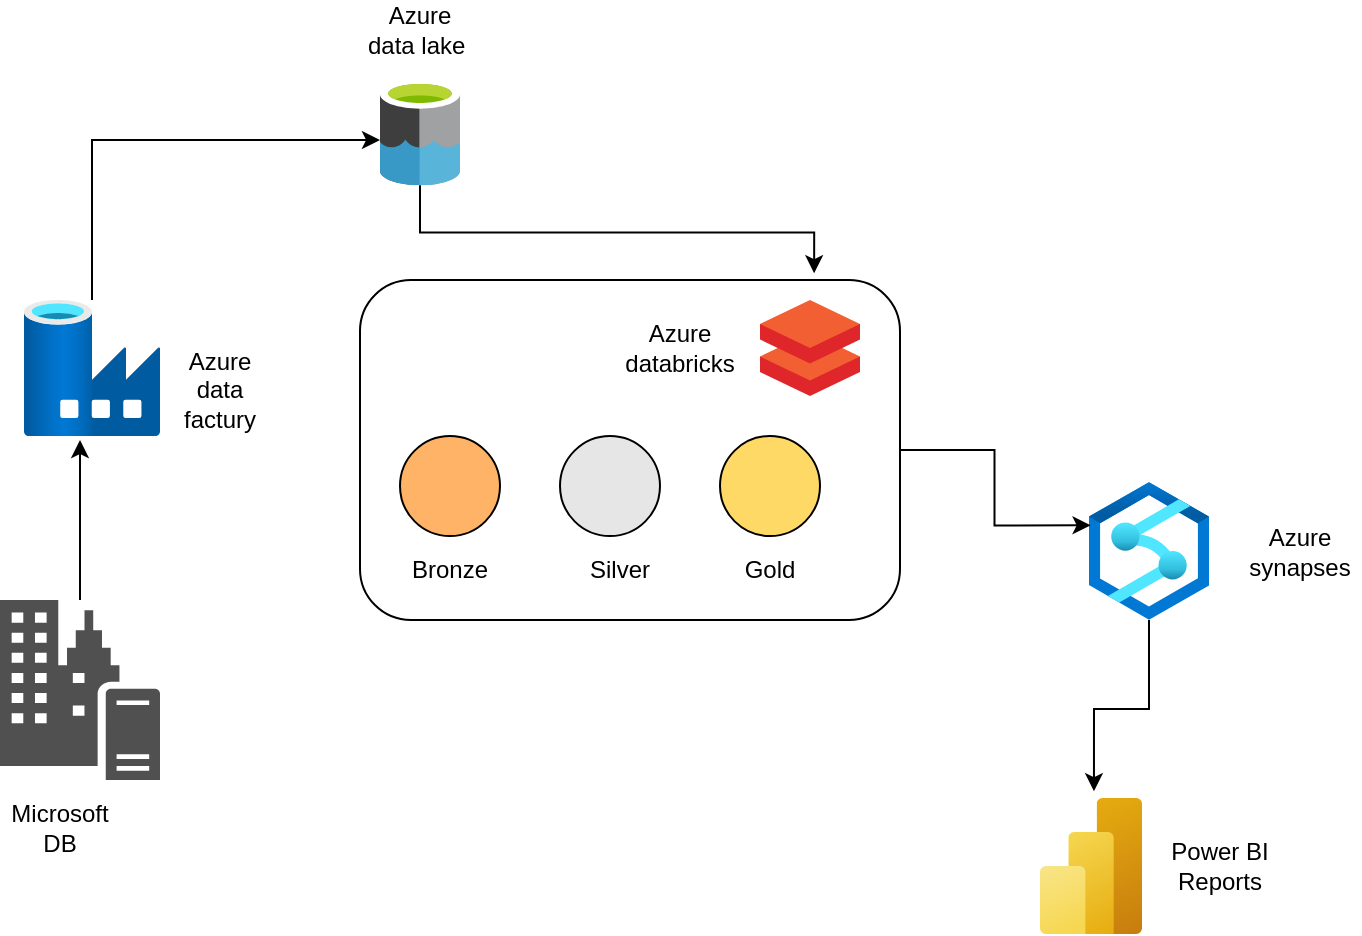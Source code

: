 <mxfile version="24.0.5" type="github">
  <diagram name="Page-1" id="PxmCyCZ4UFxQDSuyPdEX">
    <mxGraphModel dx="1050" dy="557" grid="1" gridSize="10" guides="1" tooltips="1" connect="1" arrows="1" fold="1" page="1" pageScale="1" pageWidth="850" pageHeight="1100" math="0" shadow="0">
      <root>
        <mxCell id="0" />
        <mxCell id="1" parent="0" />
        <mxCell id="pCtttp1D0MLg0LnyUsTL-11" style="edgeStyle=orthogonalEdgeStyle;rounded=0;orthogonalLoop=1;jettySize=auto;html=1;" edge="1" parent="1" source="pCtttp1D0MLg0LnyUsTL-1">
          <mxGeometry relative="1" as="geometry">
            <mxPoint x="70" y="230" as="targetPoint" />
          </mxGeometry>
        </mxCell>
        <mxCell id="pCtttp1D0MLg0LnyUsTL-1" value="" style="sketch=0;pointerEvents=1;shadow=0;dashed=0;html=1;strokeColor=none;fillColor=#505050;labelPosition=center;verticalLabelPosition=bottom;verticalAlign=top;outlineConnect=0;align=center;shape=mxgraph.office.servers.on_premises_server;" vertex="1" parent="1">
          <mxGeometry x="30" y="310" width="80" height="90" as="geometry" />
        </mxCell>
        <mxCell id="pCtttp1D0MLg0LnyUsTL-2" value="" style="image;aspect=fixed;html=1;points=[];align=center;fontSize=12;image=img/lib/azure2/databases/Data_Factory.svg;" vertex="1" parent="1">
          <mxGeometry x="42" y="160" width="68" height="68" as="geometry" />
        </mxCell>
        <mxCell id="pCtttp1D0MLg0LnyUsTL-3" value="" style="rounded=1;whiteSpace=wrap;html=1;" vertex="1" parent="1">
          <mxGeometry x="210" y="150" width="270" height="170" as="geometry" />
        </mxCell>
        <mxCell id="pCtttp1D0MLg0LnyUsTL-4" value="" style="image;sketch=0;aspect=fixed;html=1;points=[];align=center;fontSize=12;image=img/lib/mscae/Databricks.svg;" vertex="1" parent="1">
          <mxGeometry x="410" y="160" width="50" height="48" as="geometry" />
        </mxCell>
        <mxCell id="pCtttp1D0MLg0LnyUsTL-5" value="" style="ellipse;whiteSpace=wrap;html=1;aspect=fixed;fillColor=#FFB366;" vertex="1" parent="1">
          <mxGeometry x="230" y="228" width="50" height="50" as="geometry" />
        </mxCell>
        <mxCell id="pCtttp1D0MLg0LnyUsTL-6" value="" style="ellipse;whiteSpace=wrap;html=1;aspect=fixed;fillColor=#E6E6E6;" vertex="1" parent="1">
          <mxGeometry x="310" y="228" width="50" height="50" as="geometry" />
        </mxCell>
        <mxCell id="pCtttp1D0MLg0LnyUsTL-7" value="" style="ellipse;whiteSpace=wrap;html=1;aspect=fixed;fillColor=#FFD966;" vertex="1" parent="1">
          <mxGeometry x="390" y="228" width="50" height="50" as="geometry" />
        </mxCell>
        <mxCell id="pCtttp1D0MLg0LnyUsTL-8" value="" style="image;aspect=fixed;html=1;points=[];align=center;fontSize=12;image=img/lib/azure2/analytics/Azure_Synapse_Analytics.svg;" vertex="1" parent="1">
          <mxGeometry x="574.5" y="251" width="60" height="69" as="geometry" />
        </mxCell>
        <mxCell id="pCtttp1D0MLg0LnyUsTL-9" value="" style="image;aspect=fixed;html=1;points=[];align=center;fontSize=12;image=img/lib/azure2/analytics/Power_BI_Embedded.svg;" vertex="1" parent="1">
          <mxGeometry x="550" y="409" width="51" height="68" as="geometry" />
        </mxCell>
        <mxCell id="pCtttp1D0MLg0LnyUsTL-10" value="" style="image;sketch=0;aspect=fixed;html=1;points=[];align=center;fontSize=12;image=img/lib/mscae/Data_Lake.svg;" vertex="1" parent="1">
          <mxGeometry x="220" y="50" width="40" height="52.63" as="geometry" />
        </mxCell>
        <mxCell id="pCtttp1D0MLg0LnyUsTL-12" style="edgeStyle=orthogonalEdgeStyle;rounded=0;orthogonalLoop=1;jettySize=auto;html=1;" edge="1" parent="1" source="pCtttp1D0MLg0LnyUsTL-2">
          <mxGeometry relative="1" as="geometry">
            <mxPoint x="220" y="80" as="targetPoint" />
            <Array as="points">
              <mxPoint x="76" y="80" />
            </Array>
          </mxGeometry>
        </mxCell>
        <mxCell id="pCtttp1D0MLg0LnyUsTL-14" style="edgeStyle=orthogonalEdgeStyle;rounded=0;orthogonalLoop=1;jettySize=auto;html=1;exitX=1;exitY=0.5;exitDx=0;exitDy=0;entryX=0.013;entryY=0.314;entryDx=0;entryDy=0;entryPerimeter=0;" edge="1" parent="1" source="pCtttp1D0MLg0LnyUsTL-3" target="pCtttp1D0MLg0LnyUsTL-8">
          <mxGeometry relative="1" as="geometry" />
        </mxCell>
        <mxCell id="pCtttp1D0MLg0LnyUsTL-15" style="edgeStyle=orthogonalEdgeStyle;rounded=0;orthogonalLoop=1;jettySize=auto;html=1;entryX=0.529;entryY=-0.05;entryDx=0;entryDy=0;entryPerimeter=0;" edge="1" parent="1" source="pCtttp1D0MLg0LnyUsTL-8" target="pCtttp1D0MLg0LnyUsTL-9">
          <mxGeometry relative="1" as="geometry" />
        </mxCell>
        <mxCell id="pCtttp1D0MLg0LnyUsTL-16" value="Microsoft DB" style="text;html=1;align=center;verticalAlign=middle;whiteSpace=wrap;rounded=0;" vertex="1" parent="1">
          <mxGeometry x="30" y="409" width="60" height="30" as="geometry" />
        </mxCell>
        <mxCell id="pCtttp1D0MLg0LnyUsTL-17" value="Azure data factury" style="text;html=1;align=center;verticalAlign=middle;whiteSpace=wrap;rounded=0;" vertex="1" parent="1">
          <mxGeometry x="110" y="190" width="60" height="30" as="geometry" />
        </mxCell>
        <mxCell id="pCtttp1D0MLg0LnyUsTL-18" value="Azure data lake&amp;nbsp;" style="text;html=1;align=center;verticalAlign=middle;whiteSpace=wrap;rounded=0;" vertex="1" parent="1">
          <mxGeometry x="210" y="10" width="60" height="30" as="geometry" />
        </mxCell>
        <mxCell id="pCtttp1D0MLg0LnyUsTL-19" value="Azure databricks" style="text;html=1;align=center;verticalAlign=middle;whiteSpace=wrap;rounded=0;" vertex="1" parent="1">
          <mxGeometry x="340" y="169" width="60" height="30" as="geometry" />
        </mxCell>
        <mxCell id="pCtttp1D0MLg0LnyUsTL-20" value="Bronze" style="text;html=1;align=center;verticalAlign=middle;whiteSpace=wrap;rounded=0;" vertex="1" parent="1">
          <mxGeometry x="225" y="280" width="60" height="30" as="geometry" />
        </mxCell>
        <mxCell id="pCtttp1D0MLg0LnyUsTL-21" value="Silver" style="text;html=1;align=center;verticalAlign=middle;whiteSpace=wrap;rounded=0;" vertex="1" parent="1">
          <mxGeometry x="310" y="280" width="60" height="30" as="geometry" />
        </mxCell>
        <mxCell id="pCtttp1D0MLg0LnyUsTL-22" value="Gold" style="text;html=1;align=center;verticalAlign=middle;whiteSpace=wrap;rounded=0;" vertex="1" parent="1">
          <mxGeometry x="385" y="280" width="60" height="30" as="geometry" />
        </mxCell>
        <mxCell id="pCtttp1D0MLg0LnyUsTL-23" value="Azure synapses" style="text;html=1;align=center;verticalAlign=middle;whiteSpace=wrap;rounded=0;" vertex="1" parent="1">
          <mxGeometry x="650" y="270.5" width="60" height="30" as="geometry" />
        </mxCell>
        <mxCell id="pCtttp1D0MLg0LnyUsTL-24" value="Power BI Reports" style="text;html=1;align=center;verticalAlign=middle;whiteSpace=wrap;rounded=0;" vertex="1" parent="1">
          <mxGeometry x="610" y="428" width="60" height="30" as="geometry" />
        </mxCell>
        <mxCell id="pCtttp1D0MLg0LnyUsTL-25" style="edgeStyle=orthogonalEdgeStyle;rounded=0;orthogonalLoop=1;jettySize=auto;html=1;entryX=0.841;entryY=-0.02;entryDx=0;entryDy=0;entryPerimeter=0;" edge="1" parent="1" source="pCtttp1D0MLg0LnyUsTL-10" target="pCtttp1D0MLg0LnyUsTL-3">
          <mxGeometry relative="1" as="geometry" />
        </mxCell>
      </root>
    </mxGraphModel>
  </diagram>
</mxfile>
